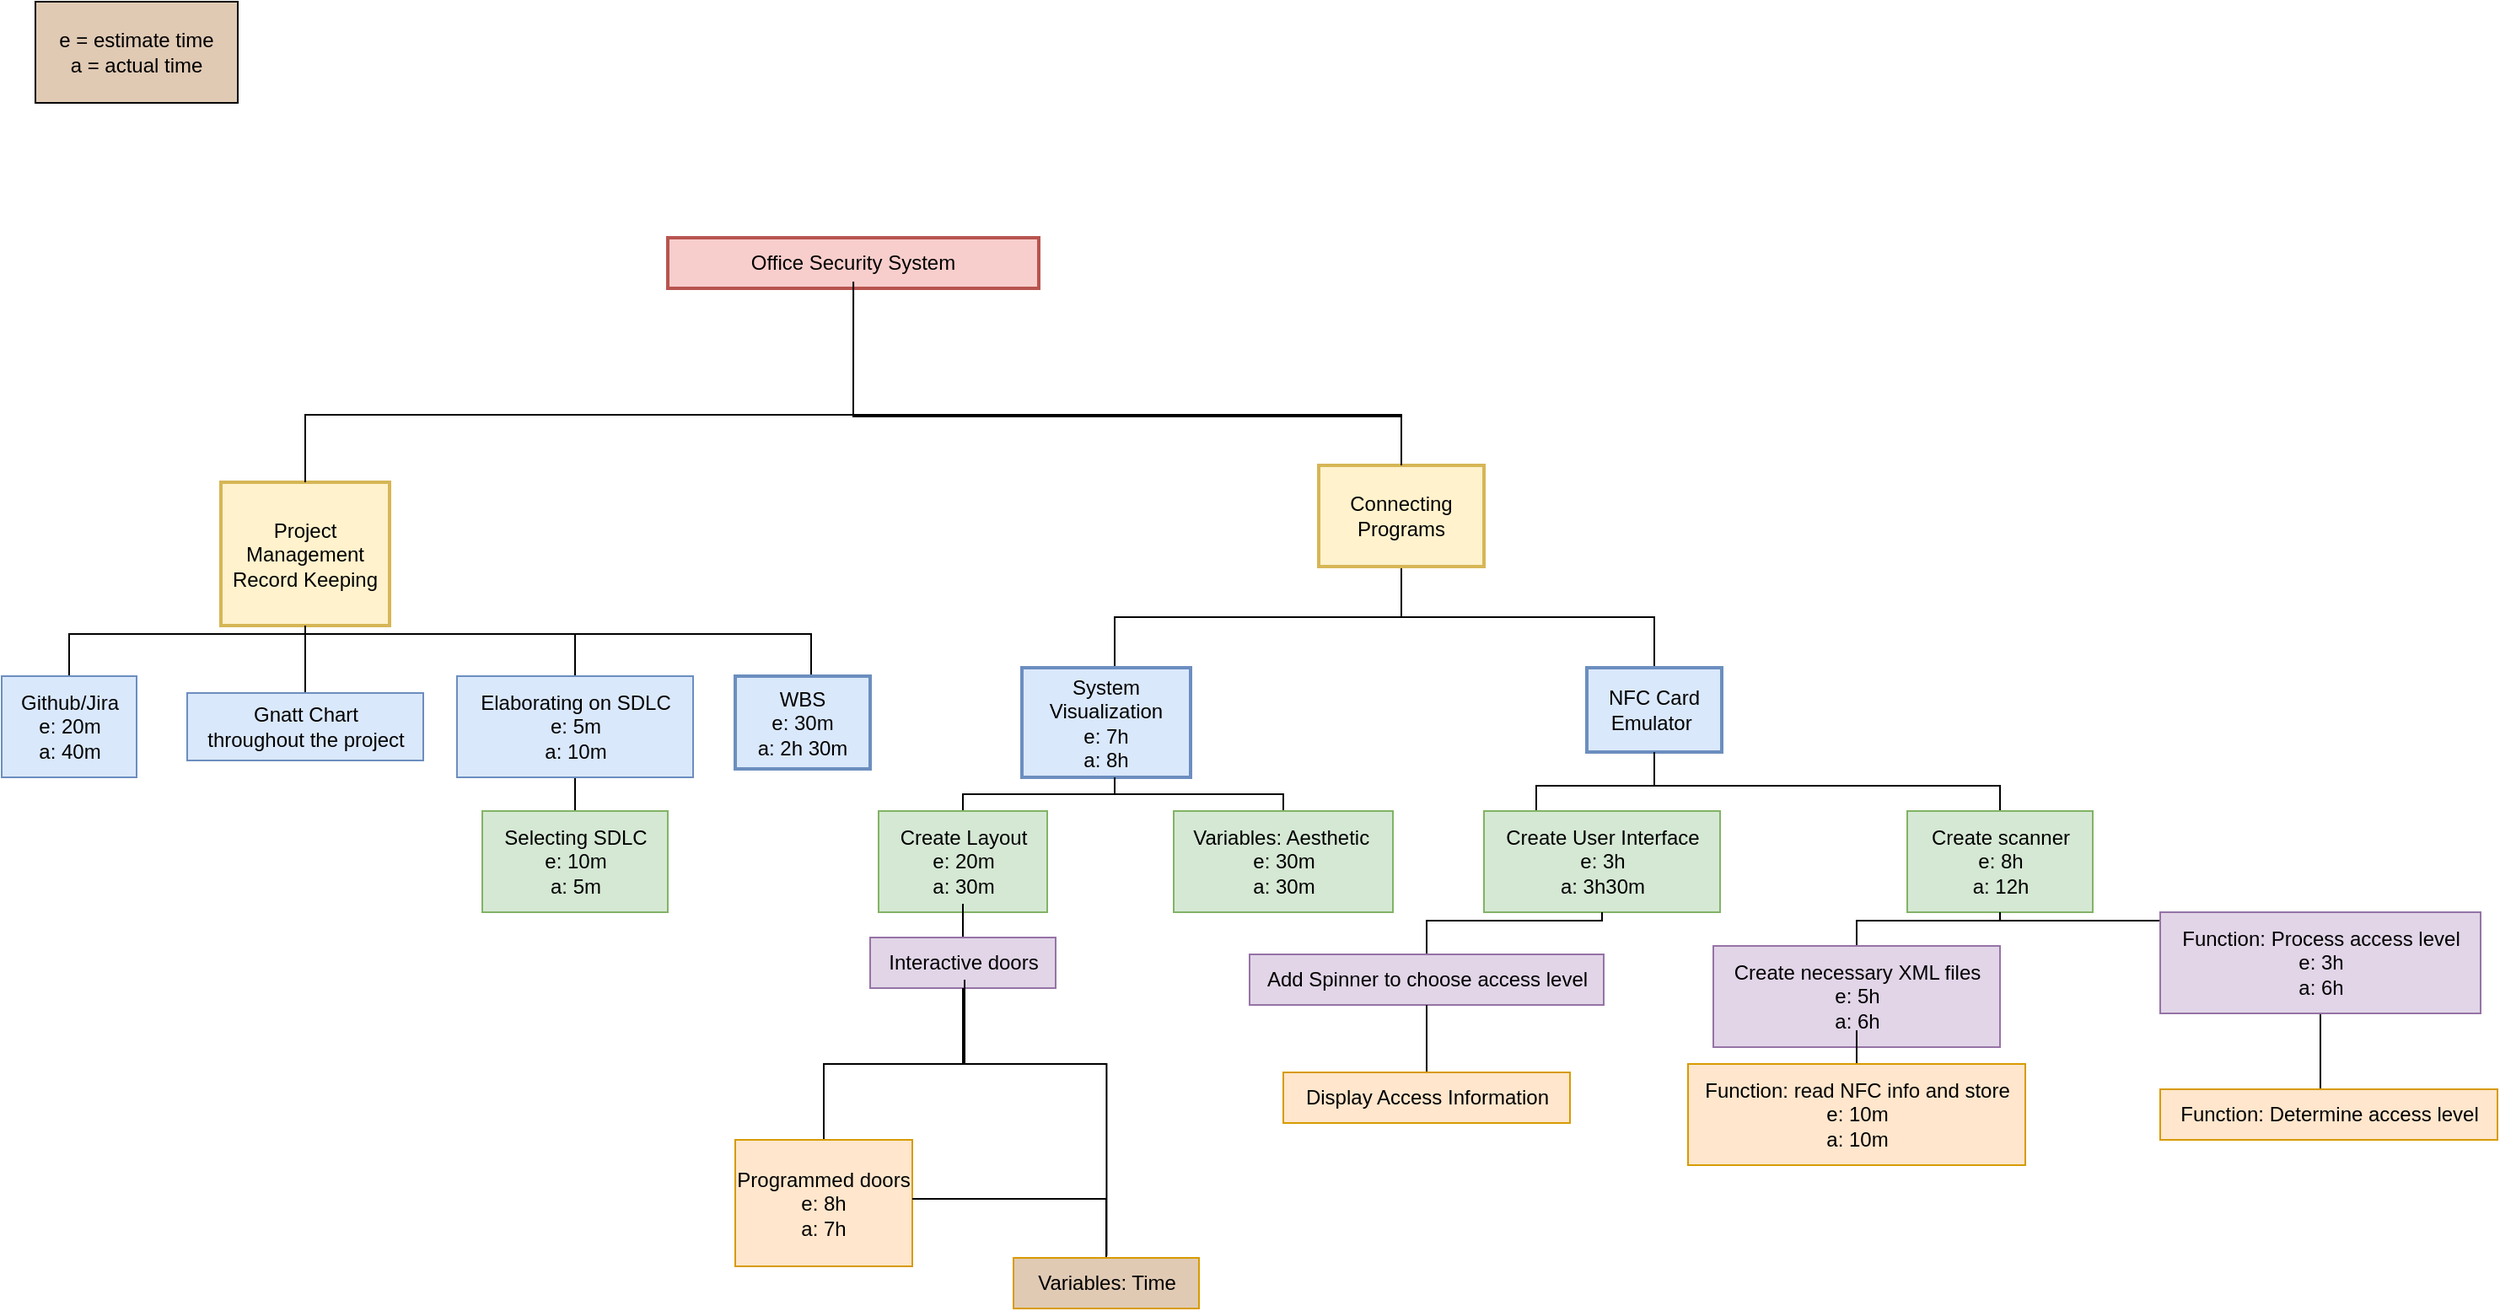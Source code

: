 <mxfile version="20.2.3" type="device"><diagram id="EE8iB7MX44LSs6XcPGxk" name="Page-1"><mxGraphModel dx="1250" dy="1741" grid="1" gridSize="10" guides="1" tooltips="1" connect="1" arrows="1" fold="1" page="1" pageScale="1" pageWidth="1700" pageHeight="1100" math="0" shadow="0"><root><mxCell id="0"/><mxCell id="1" parent="0"/><mxCell id="ZWjXJzR2okZZIUNWNGTY-2" value="Office Security System" style="text;html=1;strokeColor=#b85450;fillColor=#f8cecc;align=center;verticalAlign=middle;whiteSpace=wrap;rounded=0;strokeWidth=2;" parent="1" vertex="1"><mxGeometry x="415" y="-900" width="220" height="30" as="geometry"/></mxCell><mxCell id="ZWjXJzR2okZZIUNWNGTY-9" value="Project Management Record Keeping" style="text;html=1;strokeColor=#d6b656;fillColor=#fff2cc;align=center;verticalAlign=middle;whiteSpace=wrap;rounded=0;strokeWidth=2;" parent="1" vertex="1"><mxGeometry x="150" y="-755" width="100" height="85" as="geometry"/></mxCell><mxCell id="ZWjXJzR2okZZIUNWNGTY-60" value="" style="edgeStyle=orthogonalEdgeStyle;rounded=0;orthogonalLoop=1;jettySize=auto;html=1;endArrow=none;endFill=0;exitX=0.5;exitY=0;exitDx=0;exitDy=0;" parent="1" source="ZWjXJzR2okZZIUNWNGTY-12" target="ZWjXJzR2okZZIUNWNGTY-55" edge="1"><mxGeometry relative="1" as="geometry"><Array as="points"><mxPoint x="680" y="-635"/><mxPoint x="680" y="-675"/><mxPoint x="850" y="-675"/></Array></mxGeometry></mxCell><mxCell id="ZWjXJzR2okZZIUNWNGTY-12" value="System&lt;br&gt;Visualization&lt;br&gt;e: 7h&lt;br&gt;a: 8h" style="text;html=1;strokeColor=#6c8ebf;fillColor=#dae8fc;align=center;verticalAlign=middle;whiteSpace=wrap;rounded=0;strokeWidth=2;" parent="1" vertex="1"><mxGeometry x="625" y="-645" width="100" height="65" as="geometry"/></mxCell><mxCell id="ZWjXJzR2okZZIUNWNGTY-35" value="" style="edgeStyle=orthogonalEdgeStyle;rounded=0;orthogonalLoop=1;jettySize=auto;html=1;endArrow=none;endFill=0;entryX=0.5;entryY=1;entryDx=0;entryDy=0;exitX=0.5;exitY=0;exitDx=0;exitDy=0;" parent="1" source="ZWjXJzR2okZZIUNWNGTY-22" target="ZWjXJzR2okZZIUNWNGTY-55" edge="1"><mxGeometry relative="1" as="geometry"><Array as="points"><mxPoint x="1000" y="-675"/><mxPoint x="850" y="-675"/></Array></mxGeometry></mxCell><mxCell id="ZWjXJzR2okZZIUNWNGTY-22" value="NFC Card Emulator&amp;nbsp;" style="text;html=1;strokeColor=#6c8ebf;fillColor=#dae8fc;align=center;verticalAlign=middle;whiteSpace=wrap;rounded=0;strokeWidth=2;" parent="1" vertex="1"><mxGeometry x="960" y="-645" width="80" height="50" as="geometry"/></mxCell><mxCell id="ZWjXJzR2okZZIUNWNGTY-65" value="" style="edgeStyle=orthogonalEdgeStyle;rounded=0;orthogonalLoop=1;jettySize=auto;html=1;endArrow=none;endFill=0;" parent="1" source="ZWjXJzR2okZZIUNWNGTY-43" target="ZWjXJzR2okZZIUNWNGTY-9" edge="1"><mxGeometry relative="1" as="geometry"/></mxCell><mxCell id="ZWjXJzR2okZZIUNWNGTY-43" value="Gnatt Chart&lt;br&gt;throughout the project" style="text;html=1;align=center;verticalAlign=middle;resizable=0;points=[];autosize=1;strokeColor=#6c8ebf;fillColor=#dae8fc;" parent="1" vertex="1"><mxGeometry x="130" y="-630" width="140" height="40" as="geometry"/></mxCell><mxCell id="ZWjXJzR2okZZIUNWNGTY-76" value="" style="edgeStyle=orthogonalEdgeStyle;rounded=0;orthogonalLoop=1;jettySize=auto;html=1;endArrow=none;endFill=0;" parent="1" source="ZWjXJzR2okZZIUNWNGTY-44" target="ZWjXJzR2okZZIUNWNGTY-45" edge="1"><mxGeometry relative="1" as="geometry"/></mxCell><mxCell id="ZWjXJzR2okZZIUNWNGTY-44" value="Selecting SDLC&lt;br&gt;e: 10m&lt;br&gt;a: 5m" style="text;html=1;align=center;verticalAlign=middle;resizable=0;points=[];autosize=1;strokeColor=#82b366;fillColor=#d5e8d4;" parent="1" vertex="1"><mxGeometry x="305" y="-560" width="110" height="60" as="geometry"/></mxCell><mxCell id="ZWjXJzR2okZZIUNWNGTY-73" value="" style="edgeStyle=orthogonalEdgeStyle;rounded=0;orthogonalLoop=1;jettySize=auto;html=1;endArrow=none;endFill=0;" parent="1" source="ZWjXJzR2okZZIUNWNGTY-49" target="ZWjXJzR2okZZIUNWNGTY-9" edge="1"><mxGeometry relative="1" as="geometry"><Array as="points"><mxPoint x="60" y="-665"/><mxPoint x="200" y="-665"/></Array></mxGeometry></mxCell><mxCell id="ZWjXJzR2okZZIUNWNGTY-49" value="Github/Jira&lt;br&gt;e: 20m&lt;br&gt;a: 40m" style="text;html=1;align=center;verticalAlign=middle;resizable=0;points=[];autosize=1;strokeColor=#6c8ebf;fillColor=#dae8fc;" parent="1" vertex="1"><mxGeometry x="20" y="-640" width="80" height="60" as="geometry"/></mxCell><mxCell id="ZWjXJzR2okZZIUNWNGTY-90" value="" style="edgeStyle=orthogonalEdgeStyle;rounded=0;orthogonalLoop=1;jettySize=auto;html=1;endArrow=none;endFill=0;" parent="1" source="ZWjXJzR2okZZIUNWNGTY-50" target="ZWjXJzR2okZZIUNWNGTY-12" edge="1"><mxGeometry relative="1" as="geometry"><Array as="points"><mxPoint x="590" y="-570"/><mxPoint x="680" y="-570"/></Array></mxGeometry></mxCell><mxCell id="ZWjXJzR2okZZIUNWNGTY-50" value="Create Layout&lt;br&gt;e: 20m&lt;br&gt;a: 30m" style="text;html=1;align=center;verticalAlign=middle;resizable=0;points=[];autosize=1;strokeColor=#82b366;fillColor=#d5e8d4;" parent="1" vertex="1"><mxGeometry x="540" y="-560" width="100" height="60" as="geometry"/></mxCell><mxCell id="ZWjXJzR2okZZIUNWNGTY-91" value="" style="edgeStyle=orthogonalEdgeStyle;rounded=0;orthogonalLoop=1;jettySize=auto;html=1;endArrow=none;endFill=0;" parent="1" source="ZWjXJzR2okZZIUNWNGTY-51" target="ZWjXJzR2okZZIUNWNGTY-50" edge="1"><mxGeometry relative="1" as="geometry"/></mxCell><mxCell id="ZWjXJzR2okZZIUNWNGTY-51" value="Interactive doors&lt;br&gt;" style="text;html=1;align=center;verticalAlign=middle;resizable=0;points=[];autosize=1;strokeColor=#9673a6;fillColor=#e1d5e7;" parent="1" vertex="1"><mxGeometry x="535" y="-485" width="110" height="30" as="geometry"/></mxCell><mxCell id="ZWjXJzR2okZZIUNWNGTY-70" value="" style="edgeStyle=orthogonalEdgeStyle;rounded=0;orthogonalLoop=1;jettySize=auto;html=1;endArrow=none;endFill=0;exitX=0.213;exitY=0.008;exitDx=0;exitDy=0;exitPerimeter=0;" parent="1" source="ZWjXJzR2okZZIUNWNGTY-52" target="ZWjXJzR2okZZIUNWNGTY-22" edge="1"><mxGeometry relative="1" as="geometry"><Array as="points"><mxPoint x="930" y="-545"/><mxPoint x="930" y="-575"/><mxPoint x="1000" y="-575"/></Array></mxGeometry></mxCell><mxCell id="ZWjXJzR2okZZIUNWNGTY-52" value="Create User Interface&lt;br&gt;e: 3h&lt;br&gt;a: 3h30m" style="text;html=1;align=center;verticalAlign=middle;resizable=0;points=[];autosize=1;strokeColor=#82b366;fillColor=#d5e8d4;" parent="1" vertex="1"><mxGeometry x="899" y="-560" width="140" height="60" as="geometry"/></mxCell><mxCell id="ZWjXJzR2okZZIUNWNGTY-71" value="" style="edgeStyle=orthogonalEdgeStyle;rounded=0;orthogonalLoop=1;jettySize=auto;html=1;endArrow=none;endFill=0;" parent="1" source="ZWjXJzR2okZZIUNWNGTY-53" target="ZWjXJzR2okZZIUNWNGTY-22" edge="1"><mxGeometry relative="1" as="geometry"><Array as="points"><mxPoint x="1205" y="-575"/><mxPoint x="1000" y="-575"/></Array></mxGeometry></mxCell><mxCell id="ZWjXJzR2okZZIUNWNGTY-53" value="Create scanner&lt;br&gt;e: 8h&lt;br&gt;a: 12h" style="text;html=1;align=center;verticalAlign=middle;resizable=0;points=[];autosize=1;strokeColor=#82b366;fillColor=#d5e8d4;" parent="1" vertex="1"><mxGeometry x="1150" y="-560" width="110" height="60" as="geometry"/></mxCell><mxCell id="ZWjXJzR2okZZIUNWNGTY-56" value="" style="edgeStyle=orthogonalEdgeStyle;rounded=0;orthogonalLoop=1;jettySize=auto;html=1;endArrow=none;endFill=0;" parent="1" edge="1"><mxGeometry relative="1" as="geometry"><mxPoint x="850.0" y="-769" as="sourcePoint"/><mxPoint x="525.048" y="-874" as="targetPoint"/><Array as="points"><mxPoint x="850" y="-794"/><mxPoint x="525" y="-794"/></Array></mxGeometry></mxCell><mxCell id="ZWjXJzR2okZZIUNWNGTY-55" value="Connecting Programs" style="text;html=1;strokeColor=#d6b656;fillColor=#fff2cc;align=center;verticalAlign=middle;whiteSpace=wrap;rounded=0;strokeWidth=2;" parent="1" vertex="1"><mxGeometry x="801" y="-765" width="98" height="60" as="geometry"/></mxCell><mxCell id="ZWjXJzR2okZZIUNWNGTY-57" value="" style="edgeStyle=orthogonalEdgeStyle;rounded=0;orthogonalLoop=1;jettySize=auto;html=1;endArrow=none;endFill=0;" parent="1" source="ZWjXJzR2okZZIUNWNGTY-9" target="ZWjXJzR2okZZIUNWNGTY-55" edge="1"><mxGeometry relative="1" as="geometry"><mxPoint x="200" y="-715" as="sourcePoint"/><mxPoint x="850" y="-815" as="targetPoint"/><Array as="points"><mxPoint x="200" y="-795"/><mxPoint x="850" y="-795"/></Array></mxGeometry></mxCell><mxCell id="ZWjXJzR2okZZIUNWNGTY-78" value="" style="edgeStyle=orthogonalEdgeStyle;rounded=0;orthogonalLoop=1;jettySize=auto;html=1;endArrow=none;endFill=0;" parent="1" source="ZWjXJzR2okZZIUNWNGTY-45" target="ZWjXJzR2okZZIUNWNGTY-9" edge="1"><mxGeometry relative="1" as="geometry"><Array as="points"><mxPoint x="360" y="-665"/><mxPoint x="200" y="-665"/></Array></mxGeometry></mxCell><mxCell id="ZWjXJzR2okZZIUNWNGTY-45" value="Elaborating on SDLC&lt;br&gt;e: 5m&lt;br&gt;a: 10m" style="text;html=1;align=center;verticalAlign=middle;resizable=0;points=[];autosize=1;strokeColor=#6c8ebf;fillColor=#dae8fc;" parent="1" vertex="1"><mxGeometry x="290" y="-640" width="140" height="60" as="geometry"/></mxCell><mxCell id="ZWjXJzR2okZZIUNWNGTY-79" value="" style="edgeStyle=orthogonalEdgeStyle;rounded=0;orthogonalLoop=1;jettySize=auto;html=1;endArrow=none;endFill=0;startArrow=none;entryX=0.5;entryY=1;entryDx=0;entryDy=0;" parent="1" source="ZWjXJzR2okZZIUNWNGTY-42" target="ZWjXJzR2okZZIUNWNGTY-9" edge="1"><mxGeometry relative="1" as="geometry"><mxPoint x="500" y="-565" as="sourcePoint"/><mxPoint x="200" y="-759.0" as="targetPoint"/><Array as="points"><mxPoint x="500" y="-665"/><mxPoint x="200" y="-665"/></Array></mxGeometry></mxCell><mxCell id="ZWjXJzR2okZZIUNWNGTY-42" value="WBS&lt;br&gt;e: 30m&lt;br&gt;a: 2h 30m" style="text;html=1;strokeColor=#6c8ebf;fillColor=#dae8fc;align=center;verticalAlign=middle;whiteSpace=wrap;rounded=0;strokeWidth=2;" parent="1" vertex="1"><mxGeometry x="455" y="-640" width="80" height="55" as="geometry"/></mxCell><mxCell id="ZWjXJzR2okZZIUNWNGTY-85" value="" style="edgeStyle=orthogonalEdgeStyle;rounded=0;orthogonalLoop=1;jettySize=auto;html=1;endArrow=none;endFill=0;" parent="1" source="ZWjXJzR2okZZIUNWNGTY-83" target="ZWjXJzR2okZZIUNWNGTY-51" edge="1"><mxGeometry relative="1" as="geometry"/></mxCell><mxCell id="ZWjXJzR2okZZIUNWNGTY-83" value="Programmed doors&lt;br&gt;e: 8h&lt;br&gt;a: 7h" style="text;html=1;strokeColor=#d79b00;fillColor=#ffe6cc;align=center;verticalAlign=middle;whiteSpace=wrap;rounded=0;strokeWidth=1;" parent="1" vertex="1"><mxGeometry x="455" y="-365" width="105" height="75" as="geometry"/></mxCell><mxCell id="ZWjXJzR2okZZIUNWNGTY-89" value="" style="edgeStyle=orthogonalEdgeStyle;rounded=0;orthogonalLoop=1;jettySize=auto;html=1;endArrow=none;endFill=0;" parent="1" source="ZWjXJzR2okZZIUNWNGTY-86" target="ZWjXJzR2okZZIUNWNGTY-12" edge="1"><mxGeometry relative="1" as="geometry"><Array as="points"><mxPoint x="780" y="-570"/><mxPoint x="680" y="-570"/></Array></mxGeometry></mxCell><mxCell id="ZWjXJzR2okZZIUNWNGTY-86" value="Variables: Aesthetic&amp;nbsp;&lt;br&gt;e: 30m&lt;br&gt;a: 30m" style="text;html=1;align=center;verticalAlign=middle;resizable=0;points=[];autosize=1;strokeColor=#82b366;fillColor=#d5e8d4;" parent="1" vertex="1"><mxGeometry x="715" y="-560" width="130" height="60" as="geometry"/></mxCell><mxCell id="ZWjXJzR2okZZIUNWNGTY-88" value="" style="edgeStyle=orthogonalEdgeStyle;rounded=0;orthogonalLoop=1;jettySize=auto;html=1;endArrow=none;endFill=0;exitX=0.502;exitY=-0.041;exitDx=0;exitDy=0;exitPerimeter=0;" parent="1" source="ZWjXJzR2okZZIUNWNGTY-87" edge="1"><mxGeometry relative="1" as="geometry"><mxPoint x="676.04" y="-350" as="sourcePoint"/><mxPoint x="591" y="-460" as="targetPoint"/><Array as="points"><mxPoint x="675" y="-410"/><mxPoint x="591" y="-410"/></Array></mxGeometry></mxCell><mxCell id="ZWjXJzR2okZZIUNWNGTY-106" value="" style="edgeStyle=orthogonalEdgeStyle;rounded=0;orthogonalLoop=1;jettySize=auto;html=1;endArrow=none;endFill=0;" parent="1" source="ZWjXJzR2okZZIUNWNGTY-87" target="ZWjXJzR2okZZIUNWNGTY-83" edge="1"><mxGeometry relative="1" as="geometry"><Array as="points"><mxPoint x="675" y="-330"/></Array></mxGeometry></mxCell><mxCell id="ZWjXJzR2okZZIUNWNGTY-87" value="Variables: Time" style="text;html=1;align=center;verticalAlign=middle;resizable=0;points=[];autosize=1;strokeColor=#d79b00;fillColor=#E0CAB4;" parent="1" vertex="1"><mxGeometry x="620" y="-295" width="110" height="30" as="geometry"/></mxCell><mxCell id="ZWjXJzR2okZZIUNWNGTY-100" value="" style="edgeStyle=orthogonalEdgeStyle;rounded=0;orthogonalLoop=1;jettySize=auto;html=1;endArrow=none;endFill=0;" parent="1" source="ZWjXJzR2okZZIUNWNGTY-93" target="ZWjXJzR2okZZIUNWNGTY-53" edge="1"><mxGeometry relative="1" as="geometry"><Array as="points"><mxPoint x="1120" y="-495"/><mxPoint x="1205" y="-495"/></Array></mxGeometry></mxCell><mxCell id="ZWjXJzR2okZZIUNWNGTY-93" value="Create necessary XML files&lt;br&gt;e: 5h&lt;br&gt;a: 6h" style="text;html=1;align=center;verticalAlign=middle;resizable=0;points=[];autosize=1;strokeColor=#9673a6;fillColor=#e1d5e7;" parent="1" vertex="1"><mxGeometry x="1035" y="-480" width="170" height="60" as="geometry"/></mxCell><mxCell id="ZWjXJzR2okZZIUNWNGTY-99" value="" style="edgeStyle=orthogonalEdgeStyle;rounded=0;orthogonalLoop=1;jettySize=auto;html=1;endArrow=none;endFill=0;" parent="1" source="ZWjXJzR2okZZIUNWNGTY-94" target="ZWjXJzR2okZZIUNWNGTY-52" edge="1"><mxGeometry relative="1" as="geometry"/></mxCell><mxCell id="ZWjXJzR2okZZIUNWNGTY-94" value="Add Spinner to choose access level" style="text;html=1;align=center;verticalAlign=middle;resizable=0;points=[];autosize=1;strokeColor=#9673a6;fillColor=#e1d5e7;" parent="1" vertex="1"><mxGeometry x="760" y="-475" width="210" height="30" as="geometry"/></mxCell><mxCell id="ZWjXJzR2okZZIUNWNGTY-101" value="" style="edgeStyle=orthogonalEdgeStyle;rounded=0;orthogonalLoop=1;jettySize=auto;html=1;endArrow=none;endFill=0;" parent="1" source="ZWjXJzR2okZZIUNWNGTY-95" target="ZWjXJzR2okZZIUNWNGTY-93" edge="1"><mxGeometry relative="1" as="geometry"/></mxCell><mxCell id="ZWjXJzR2okZZIUNWNGTY-95" value="Function: read NFC info and store&lt;br&gt;e: 10m&lt;br&gt;a: 10m" style="text;html=1;align=center;verticalAlign=middle;resizable=0;points=[];autosize=1;strokeColor=#d79b00;fillColor=#ffe6cc;" parent="1" vertex="1"><mxGeometry x="1020" y="-410" width="200" height="60" as="geometry"/></mxCell><mxCell id="ZWjXJzR2okZZIUNWNGTY-103" value="" style="edgeStyle=orthogonalEdgeStyle;rounded=0;orthogonalLoop=1;jettySize=auto;html=1;endArrow=none;endFill=0;" parent="1" source="ZWjXJzR2okZZIUNWNGTY-96" target="ZWjXJzR2okZZIUNWNGTY-97" edge="1"><mxGeometry relative="1" as="geometry"><Array as="points"><mxPoint x="1395" y="-415"/><mxPoint x="1395" y="-415"/></Array></mxGeometry></mxCell><mxCell id="ZWjXJzR2okZZIUNWNGTY-96" value="Function: Determine access level" style="text;html=1;align=center;verticalAlign=middle;resizable=0;points=[];autosize=1;strokeColor=#d79b00;fillColor=#ffe6cc;" parent="1" vertex="1"><mxGeometry x="1300" y="-395" width="200" height="30" as="geometry"/></mxCell><mxCell id="ZWjXJzR2okZZIUNWNGTY-102" value="" style="edgeStyle=orthogonalEdgeStyle;rounded=0;orthogonalLoop=1;jettySize=auto;html=1;endArrow=none;endFill=0;" parent="1" source="ZWjXJzR2okZZIUNWNGTY-97" target="ZWjXJzR2okZZIUNWNGTY-53" edge="1"><mxGeometry relative="1" as="geometry"><Array as="points"><mxPoint x="1395" y="-495"/><mxPoint x="1205" y="-495"/></Array></mxGeometry></mxCell><mxCell id="ZWjXJzR2okZZIUNWNGTY-97" value="Function: Process access level&lt;br&gt;e: 3h&lt;br&gt;a: 6h" style="text;html=1;align=center;verticalAlign=middle;resizable=0;points=[];autosize=1;strokeColor=#9673a6;fillColor=#e1d5e7;" parent="1" vertex="1"><mxGeometry x="1300" y="-500" width="190" height="60" as="geometry"/></mxCell><mxCell id="ZWjXJzR2okZZIUNWNGTY-105" value="" style="edgeStyle=orthogonalEdgeStyle;rounded=0;orthogonalLoop=1;jettySize=auto;html=1;endArrow=none;endFill=0;" parent="1" source="ZWjXJzR2okZZIUNWNGTY-104" target="ZWjXJzR2okZZIUNWNGTY-94" edge="1"><mxGeometry relative="1" as="geometry"/></mxCell><mxCell id="ZWjXJzR2okZZIUNWNGTY-104" value="Display Access Information" style="text;html=1;align=center;verticalAlign=middle;resizable=0;points=[];autosize=1;strokeColor=#d79b00;fillColor=#ffe6cc;" parent="1" vertex="1"><mxGeometry x="780" y="-405" width="170" height="30" as="geometry"/></mxCell><mxCell id="ZWjXJzR2okZZIUNWNGTY-113" value="e = estimate time&lt;br&gt;a = actual time" style="rounded=0;whiteSpace=wrap;html=1;strokeColor=default;strokeWidth=1;fillColor=#E0CAB4;gradientColor=none;" parent="1" vertex="1"><mxGeometry x="40" y="-1040" width="120" height="60" as="geometry"/></mxCell></root></mxGraphModel></diagram></mxfile>